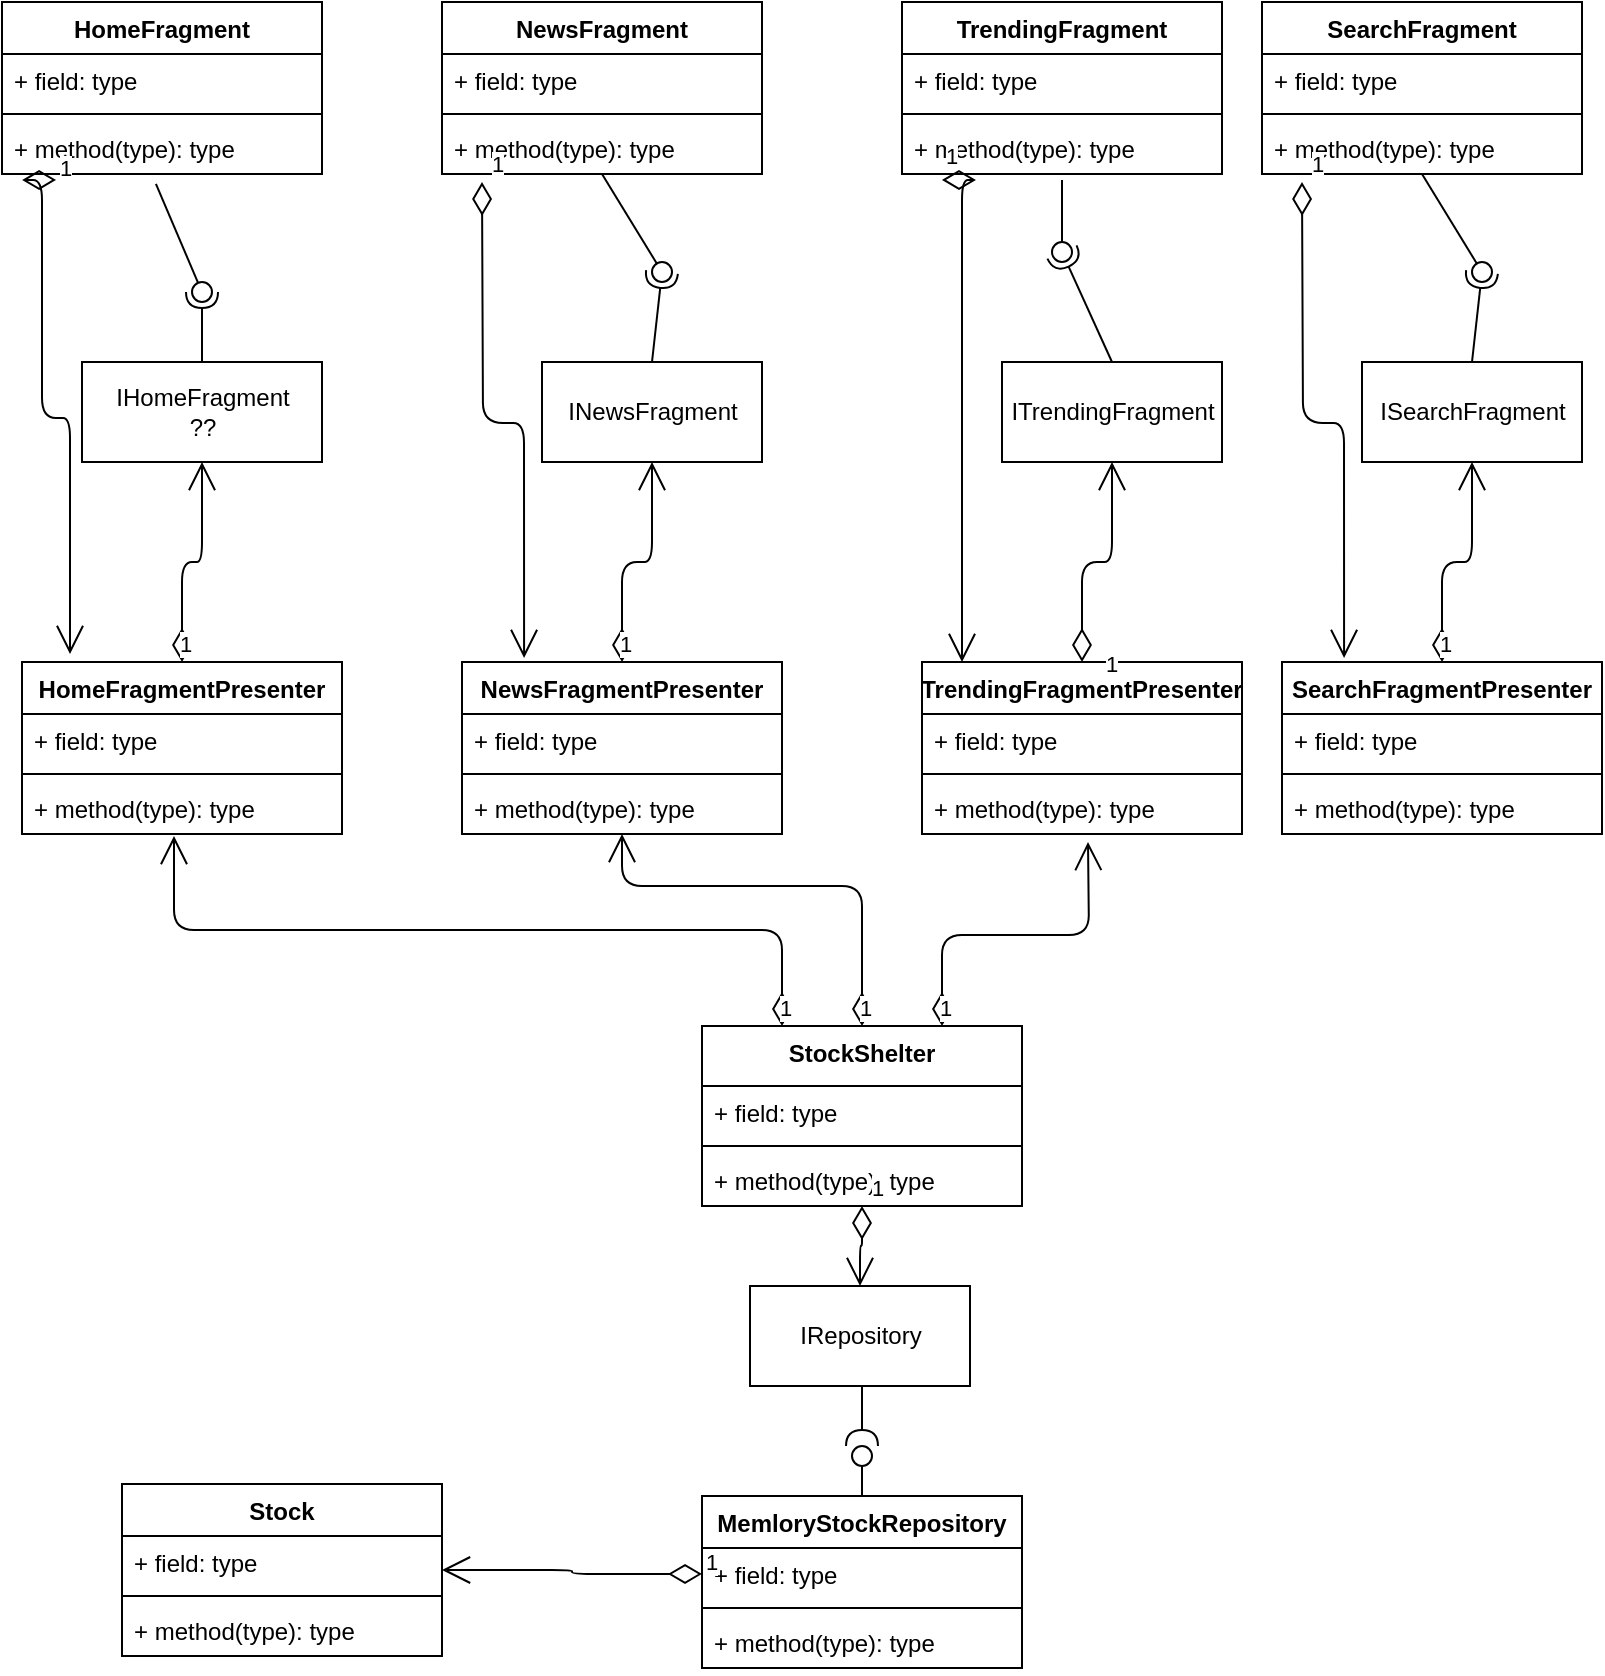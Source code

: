 <mxfile version="14.5.8" type="github"><diagram id="C5RBs43oDa-KdzZeNtuy" name="Page-1"><mxGraphModel dx="1113" dy="589" grid="1" gridSize="10" guides="1" tooltips="1" connect="1" arrows="1" fold="1" page="1" pageScale="1" pageWidth="1654" pageHeight="1169" math="0" shadow="0"><root><mxCell id="WIyWlLk6GJQsqaUBKTNV-0"/><mxCell id="WIyWlLk6GJQsqaUBKTNV-1" parent="WIyWlLk6GJQsqaUBKTNV-0"/><mxCell id="YT-Tjttr_ZJtiazZHQbc-1" value="StockShelter" style="swimlane;fontStyle=1;align=center;verticalAlign=top;childLayout=stackLayout;horizontal=1;startSize=30;horizontalStack=0;resizeParent=1;resizeParentMax=0;resizeLast=0;collapsible=1;marginBottom=0;" vertex="1" parent="WIyWlLk6GJQsqaUBKTNV-1"><mxGeometry x="400" y="522" width="160" height="90" as="geometry"/></mxCell><mxCell id="YT-Tjttr_ZJtiazZHQbc-44" value="1" style="endArrow=open;html=1;endSize=12;startArrow=diamondThin;startSize=14;startFill=0;edgeStyle=orthogonalEdgeStyle;align=left;verticalAlign=bottom;entryX=0.5;entryY=1;entryDx=0;entryDy=0;" edge="1" parent="YT-Tjttr_ZJtiazZHQbc-1" target="YT-Tjttr_ZJtiazZHQbc-9"><mxGeometry x="-1" y="3" relative="1" as="geometry"><mxPoint x="80" as="sourcePoint"/><mxPoint x="240" as="targetPoint"/><Array as="points"><mxPoint x="80" y="-70"/><mxPoint x="-40" y="-70"/></Array></mxGeometry></mxCell><mxCell id="YT-Tjttr_ZJtiazZHQbc-2" value="+ field: type" style="text;strokeColor=none;fillColor=none;align=left;verticalAlign=top;spacingLeft=4;spacingRight=4;overflow=hidden;rotatable=0;points=[[0,0.5],[1,0.5]];portConstraint=eastwest;" vertex="1" parent="YT-Tjttr_ZJtiazZHQbc-1"><mxGeometry y="30" width="160" height="26" as="geometry"/></mxCell><mxCell id="YT-Tjttr_ZJtiazZHQbc-3" value="" style="line;strokeWidth=1;fillColor=none;align=left;verticalAlign=middle;spacingTop=-1;spacingLeft=3;spacingRight=3;rotatable=0;labelPosition=right;points=[];portConstraint=eastwest;" vertex="1" parent="YT-Tjttr_ZJtiazZHQbc-1"><mxGeometry y="56" width="160" height="8" as="geometry"/></mxCell><mxCell id="YT-Tjttr_ZJtiazZHQbc-4" value="+ method(type): type" style="text;strokeColor=none;fillColor=none;align=left;verticalAlign=top;spacingLeft=4;spacingRight=4;overflow=hidden;rotatable=0;points=[[0,0.5],[1,0.5]];portConstraint=eastwest;" vertex="1" parent="YT-Tjttr_ZJtiazZHQbc-1"><mxGeometry y="64" width="160" height="26" as="geometry"/></mxCell><mxCell id="YT-Tjttr_ZJtiazZHQbc-5" value="TrendingFragmentPresenter" style="swimlane;fontStyle=1;align=center;verticalAlign=top;childLayout=stackLayout;horizontal=1;startSize=26;horizontalStack=0;resizeParent=1;resizeParentMax=0;resizeLast=0;collapsible=1;marginBottom=0;" vertex="1" parent="WIyWlLk6GJQsqaUBKTNV-1"><mxGeometry x="510" y="340" width="160" height="86" as="geometry"/></mxCell><mxCell id="YT-Tjttr_ZJtiazZHQbc-6" value="+ field: type" style="text;strokeColor=none;fillColor=none;align=left;verticalAlign=top;spacingLeft=4;spacingRight=4;overflow=hidden;rotatable=0;points=[[0,0.5],[1,0.5]];portConstraint=eastwest;" vertex="1" parent="YT-Tjttr_ZJtiazZHQbc-5"><mxGeometry y="26" width="160" height="26" as="geometry"/></mxCell><mxCell id="YT-Tjttr_ZJtiazZHQbc-7" value="" style="line;strokeWidth=1;fillColor=none;align=left;verticalAlign=middle;spacingTop=-1;spacingLeft=3;spacingRight=3;rotatable=0;labelPosition=right;points=[];portConstraint=eastwest;" vertex="1" parent="YT-Tjttr_ZJtiazZHQbc-5"><mxGeometry y="52" width="160" height="8" as="geometry"/></mxCell><mxCell id="YT-Tjttr_ZJtiazZHQbc-8" value="+ method(type): type" style="text;strokeColor=none;fillColor=none;align=left;verticalAlign=top;spacingLeft=4;spacingRight=4;overflow=hidden;rotatable=0;points=[[0,0.5],[1,0.5]];portConstraint=eastwest;" vertex="1" parent="YT-Tjttr_ZJtiazZHQbc-5"><mxGeometry y="60" width="160" height="26" as="geometry"/></mxCell><mxCell id="YT-Tjttr_ZJtiazZHQbc-9" value="NewsFragmentPresenter" style="swimlane;fontStyle=1;align=center;verticalAlign=top;childLayout=stackLayout;horizontal=1;startSize=26;horizontalStack=0;resizeParent=1;resizeParentMax=0;resizeLast=0;collapsible=1;marginBottom=0;" vertex="1" parent="WIyWlLk6GJQsqaUBKTNV-1"><mxGeometry x="280" y="340" width="160" height="86" as="geometry"/></mxCell><mxCell id="YT-Tjttr_ZJtiazZHQbc-10" value="+ field: type" style="text;strokeColor=none;fillColor=none;align=left;verticalAlign=top;spacingLeft=4;spacingRight=4;overflow=hidden;rotatable=0;points=[[0,0.5],[1,0.5]];portConstraint=eastwest;" vertex="1" parent="YT-Tjttr_ZJtiazZHQbc-9"><mxGeometry y="26" width="160" height="26" as="geometry"/></mxCell><mxCell id="YT-Tjttr_ZJtiazZHQbc-11" value="" style="line;strokeWidth=1;fillColor=none;align=left;verticalAlign=middle;spacingTop=-1;spacingLeft=3;spacingRight=3;rotatable=0;labelPosition=right;points=[];portConstraint=eastwest;" vertex="1" parent="YT-Tjttr_ZJtiazZHQbc-9"><mxGeometry y="52" width="160" height="8" as="geometry"/></mxCell><mxCell id="YT-Tjttr_ZJtiazZHQbc-12" value="+ method(type): type" style="text;strokeColor=none;fillColor=none;align=left;verticalAlign=top;spacingLeft=4;spacingRight=4;overflow=hidden;rotatable=0;points=[[0,0.5],[1,0.5]];portConstraint=eastwest;" vertex="1" parent="YT-Tjttr_ZJtiazZHQbc-9"><mxGeometry y="60" width="160" height="26" as="geometry"/></mxCell><mxCell id="YT-Tjttr_ZJtiazZHQbc-13" value="HomeFragmentPresenter" style="swimlane;fontStyle=1;align=center;verticalAlign=top;childLayout=stackLayout;horizontal=1;startSize=26;horizontalStack=0;resizeParent=1;resizeParentMax=0;resizeLast=0;collapsible=1;marginBottom=0;" vertex="1" parent="WIyWlLk6GJQsqaUBKTNV-1"><mxGeometry x="60" y="340" width="160" height="86" as="geometry"/></mxCell><mxCell id="YT-Tjttr_ZJtiazZHQbc-14" value="+ field: type" style="text;strokeColor=none;fillColor=none;align=left;verticalAlign=top;spacingLeft=4;spacingRight=4;overflow=hidden;rotatable=0;points=[[0,0.5],[1,0.5]];portConstraint=eastwest;" vertex="1" parent="YT-Tjttr_ZJtiazZHQbc-13"><mxGeometry y="26" width="160" height="26" as="geometry"/></mxCell><mxCell id="YT-Tjttr_ZJtiazZHQbc-15" value="" style="line;strokeWidth=1;fillColor=none;align=left;verticalAlign=middle;spacingTop=-1;spacingLeft=3;spacingRight=3;rotatable=0;labelPosition=right;points=[];portConstraint=eastwest;" vertex="1" parent="YT-Tjttr_ZJtiazZHQbc-13"><mxGeometry y="52" width="160" height="8" as="geometry"/></mxCell><mxCell id="YT-Tjttr_ZJtiazZHQbc-16" value="+ method(type): type" style="text;strokeColor=none;fillColor=none;align=left;verticalAlign=top;spacingLeft=4;spacingRight=4;overflow=hidden;rotatable=0;points=[[0,0.5],[1,0.5]];portConstraint=eastwest;" vertex="1" parent="YT-Tjttr_ZJtiazZHQbc-13"><mxGeometry y="60" width="160" height="26" as="geometry"/></mxCell><mxCell id="YT-Tjttr_ZJtiazZHQbc-17" value="NewsFragment" style="swimlane;fontStyle=1;align=center;verticalAlign=top;childLayout=stackLayout;horizontal=1;startSize=26;horizontalStack=0;resizeParent=1;resizeParentMax=0;resizeLast=0;collapsible=1;marginBottom=0;" vertex="1" parent="WIyWlLk6GJQsqaUBKTNV-1"><mxGeometry x="270" y="10" width="160" height="86" as="geometry"/></mxCell><mxCell id="YT-Tjttr_ZJtiazZHQbc-18" value="+ field: type" style="text;strokeColor=none;fillColor=none;align=left;verticalAlign=top;spacingLeft=4;spacingRight=4;overflow=hidden;rotatable=0;points=[[0,0.5],[1,0.5]];portConstraint=eastwest;" vertex="1" parent="YT-Tjttr_ZJtiazZHQbc-17"><mxGeometry y="26" width="160" height="26" as="geometry"/></mxCell><mxCell id="YT-Tjttr_ZJtiazZHQbc-19" value="" style="line;strokeWidth=1;fillColor=none;align=left;verticalAlign=middle;spacingTop=-1;spacingLeft=3;spacingRight=3;rotatable=0;labelPosition=right;points=[];portConstraint=eastwest;" vertex="1" parent="YT-Tjttr_ZJtiazZHQbc-17"><mxGeometry y="52" width="160" height="8" as="geometry"/></mxCell><mxCell id="YT-Tjttr_ZJtiazZHQbc-20" value="+ method(type): type" style="text;strokeColor=none;fillColor=none;align=left;verticalAlign=top;spacingLeft=4;spacingRight=4;overflow=hidden;rotatable=0;points=[[0,0.5],[1,0.5]];portConstraint=eastwest;" vertex="1" parent="YT-Tjttr_ZJtiazZHQbc-17"><mxGeometry y="60" width="160" height="26" as="geometry"/></mxCell><mxCell id="YT-Tjttr_ZJtiazZHQbc-21" value="TrendingFragment" style="swimlane;fontStyle=1;align=center;verticalAlign=top;childLayout=stackLayout;horizontal=1;startSize=26;horizontalStack=0;resizeParent=1;resizeParentMax=0;resizeLast=0;collapsible=1;marginBottom=0;" vertex="1" parent="WIyWlLk6GJQsqaUBKTNV-1"><mxGeometry x="500" y="10" width="160" height="86" as="geometry"/></mxCell><mxCell id="YT-Tjttr_ZJtiazZHQbc-22" value="+ field: type" style="text;strokeColor=none;fillColor=none;align=left;verticalAlign=top;spacingLeft=4;spacingRight=4;overflow=hidden;rotatable=0;points=[[0,0.5],[1,0.5]];portConstraint=eastwest;" vertex="1" parent="YT-Tjttr_ZJtiazZHQbc-21"><mxGeometry y="26" width="160" height="26" as="geometry"/></mxCell><mxCell id="YT-Tjttr_ZJtiazZHQbc-23" value="" style="line;strokeWidth=1;fillColor=none;align=left;verticalAlign=middle;spacingTop=-1;spacingLeft=3;spacingRight=3;rotatable=0;labelPosition=right;points=[];portConstraint=eastwest;" vertex="1" parent="YT-Tjttr_ZJtiazZHQbc-21"><mxGeometry y="52" width="160" height="8" as="geometry"/></mxCell><mxCell id="YT-Tjttr_ZJtiazZHQbc-24" value="+ method(type): type" style="text;strokeColor=none;fillColor=none;align=left;verticalAlign=top;spacingLeft=4;spacingRight=4;overflow=hidden;rotatable=0;points=[[0,0.5],[1,0.5]];portConstraint=eastwest;" vertex="1" parent="YT-Tjttr_ZJtiazZHQbc-21"><mxGeometry y="60" width="160" height="26" as="geometry"/></mxCell><mxCell id="YT-Tjttr_ZJtiazZHQbc-25" value="HomeFragment" style="swimlane;fontStyle=1;align=center;verticalAlign=top;childLayout=stackLayout;horizontal=1;startSize=26;horizontalStack=0;resizeParent=1;resizeParentMax=0;resizeLast=0;collapsible=1;marginBottom=0;" vertex="1" parent="WIyWlLk6GJQsqaUBKTNV-1"><mxGeometry x="50" y="10" width="160" height="86" as="geometry"/></mxCell><mxCell id="YT-Tjttr_ZJtiazZHQbc-26" value="+ field: type" style="text;strokeColor=none;fillColor=none;align=left;verticalAlign=top;spacingLeft=4;spacingRight=4;overflow=hidden;rotatable=0;points=[[0,0.5],[1,0.5]];portConstraint=eastwest;" vertex="1" parent="YT-Tjttr_ZJtiazZHQbc-25"><mxGeometry y="26" width="160" height="26" as="geometry"/></mxCell><mxCell id="YT-Tjttr_ZJtiazZHQbc-27" value="" style="line;strokeWidth=1;fillColor=none;align=left;verticalAlign=middle;spacingTop=-1;spacingLeft=3;spacingRight=3;rotatable=0;labelPosition=right;points=[];portConstraint=eastwest;" vertex="1" parent="YT-Tjttr_ZJtiazZHQbc-25"><mxGeometry y="52" width="160" height="8" as="geometry"/></mxCell><mxCell id="YT-Tjttr_ZJtiazZHQbc-28" value="+ method(type): type" style="text;strokeColor=none;fillColor=none;align=left;verticalAlign=top;spacingLeft=4;spacingRight=4;overflow=hidden;rotatable=0;points=[[0,0.5],[1,0.5]];portConstraint=eastwest;" vertex="1" parent="YT-Tjttr_ZJtiazZHQbc-25"><mxGeometry y="60" width="160" height="26" as="geometry"/></mxCell><mxCell id="YT-Tjttr_ZJtiazZHQbc-29" value="MemloryStockRepository" style="swimlane;fontStyle=1;align=center;verticalAlign=top;childLayout=stackLayout;horizontal=1;startSize=26;horizontalStack=0;resizeParent=1;resizeParentMax=0;resizeLast=0;collapsible=1;marginBottom=0;" vertex="1" parent="WIyWlLk6GJQsqaUBKTNV-1"><mxGeometry x="400" y="757" width="160" height="86" as="geometry"/></mxCell><mxCell id="YT-Tjttr_ZJtiazZHQbc-30" value="+ field: type" style="text;strokeColor=none;fillColor=none;align=left;verticalAlign=top;spacingLeft=4;spacingRight=4;overflow=hidden;rotatable=0;points=[[0,0.5],[1,0.5]];portConstraint=eastwest;" vertex="1" parent="YT-Tjttr_ZJtiazZHQbc-29"><mxGeometry y="26" width="160" height="26" as="geometry"/></mxCell><mxCell id="YT-Tjttr_ZJtiazZHQbc-31" value="" style="line;strokeWidth=1;fillColor=none;align=left;verticalAlign=middle;spacingTop=-1;spacingLeft=3;spacingRight=3;rotatable=0;labelPosition=right;points=[];portConstraint=eastwest;" vertex="1" parent="YT-Tjttr_ZJtiazZHQbc-29"><mxGeometry y="52" width="160" height="8" as="geometry"/></mxCell><mxCell id="YT-Tjttr_ZJtiazZHQbc-32" value="+ method(type): type" style="text;strokeColor=none;fillColor=none;align=left;verticalAlign=top;spacingLeft=4;spacingRight=4;overflow=hidden;rotatable=0;points=[[0,0.5],[1,0.5]];portConstraint=eastwest;" vertex="1" parent="YT-Tjttr_ZJtiazZHQbc-29"><mxGeometry y="60" width="160" height="26" as="geometry"/></mxCell><mxCell id="YT-Tjttr_ZJtiazZHQbc-33" value="Stock" style="swimlane;fontStyle=1;align=center;verticalAlign=top;childLayout=stackLayout;horizontal=1;startSize=26;horizontalStack=0;resizeParent=1;resizeParentMax=0;resizeLast=0;collapsible=1;marginBottom=0;" vertex="1" parent="WIyWlLk6GJQsqaUBKTNV-1"><mxGeometry x="110" y="751" width="160" height="86" as="geometry"/></mxCell><mxCell id="YT-Tjttr_ZJtiazZHQbc-34" value="+ field: type" style="text;strokeColor=none;fillColor=none;align=left;verticalAlign=top;spacingLeft=4;spacingRight=4;overflow=hidden;rotatable=0;points=[[0,0.5],[1,0.5]];portConstraint=eastwest;" vertex="1" parent="YT-Tjttr_ZJtiazZHQbc-33"><mxGeometry y="26" width="160" height="26" as="geometry"/></mxCell><mxCell id="YT-Tjttr_ZJtiazZHQbc-35" value="" style="line;strokeWidth=1;fillColor=none;align=left;verticalAlign=middle;spacingTop=-1;spacingLeft=3;spacingRight=3;rotatable=0;labelPosition=right;points=[];portConstraint=eastwest;" vertex="1" parent="YT-Tjttr_ZJtiazZHQbc-33"><mxGeometry y="52" width="160" height="8" as="geometry"/></mxCell><mxCell id="YT-Tjttr_ZJtiazZHQbc-36" value="+ method(type): type" style="text;strokeColor=none;fillColor=none;align=left;verticalAlign=top;spacingLeft=4;spacingRight=4;overflow=hidden;rotatable=0;points=[[0,0.5],[1,0.5]];portConstraint=eastwest;" vertex="1" parent="YT-Tjttr_ZJtiazZHQbc-33"><mxGeometry y="60" width="160" height="26" as="geometry"/></mxCell><mxCell id="YT-Tjttr_ZJtiazZHQbc-37" value="" style="rounded=0;orthogonalLoop=1;jettySize=auto;html=1;endArrow=none;endFill=0;exitX=0.5;exitY=0;exitDx=0;exitDy=0;" edge="1" target="YT-Tjttr_ZJtiazZHQbc-39" parent="WIyWlLk6GJQsqaUBKTNV-1" source="YT-Tjttr_ZJtiazZHQbc-29"><mxGeometry relative="1" as="geometry"><mxPoint x="330" y="637" as="sourcePoint"/></mxGeometry></mxCell><mxCell id="YT-Tjttr_ZJtiazZHQbc-38" value="" style="rounded=0;orthogonalLoop=1;jettySize=auto;html=1;endArrow=halfCircle;endFill=0;endSize=6;strokeWidth=1;" edge="1" parent="WIyWlLk6GJQsqaUBKTNV-1"><mxGeometry relative="1" as="geometry"><mxPoint x="480" y="702" as="sourcePoint"/><mxPoint x="480" y="732" as="targetPoint"/></mxGeometry></mxCell><mxCell id="YT-Tjttr_ZJtiazZHQbc-39" value="" style="ellipse;whiteSpace=wrap;html=1;fontFamily=Helvetica;fontSize=12;fontColor=#000000;align=center;strokeColor=#000000;fillColor=#ffffff;points=[];aspect=fixed;resizable=0;" vertex="1" parent="WIyWlLk6GJQsqaUBKTNV-1"><mxGeometry x="475" y="732" width="10" height="10" as="geometry"/></mxCell><mxCell id="YT-Tjttr_ZJtiazZHQbc-41" value="1" style="endArrow=open;html=1;endSize=12;startArrow=diamondThin;startSize=14;startFill=0;edgeStyle=orthogonalEdgeStyle;align=left;verticalAlign=bottom;exitX=0;exitY=0.5;exitDx=0;exitDy=0;entryX=1;entryY=0.5;entryDx=0;entryDy=0;" edge="1" parent="WIyWlLk6GJQsqaUBKTNV-1" source="YT-Tjttr_ZJtiazZHQbc-30" target="YT-Tjttr_ZJtiazZHQbc-33"><mxGeometry x="-1" y="3" relative="1" as="geometry"><mxPoint x="270" y="642" as="sourcePoint"/><mxPoint x="430" y="642" as="targetPoint"/></mxGeometry></mxCell><mxCell id="YT-Tjttr_ZJtiazZHQbc-42" value="IRepository" style="html=1;" vertex="1" parent="WIyWlLk6GJQsqaUBKTNV-1"><mxGeometry x="424" y="652" width="110" height="50" as="geometry"/></mxCell><mxCell id="YT-Tjttr_ZJtiazZHQbc-43" value="1" style="endArrow=open;html=1;endSize=12;startArrow=diamondThin;startSize=14;startFill=0;edgeStyle=orthogonalEdgeStyle;align=left;verticalAlign=bottom;exitX=0.5;exitY=1;exitDx=0;exitDy=0;entryX=0.5;entryY=0;entryDx=0;entryDy=0;" edge="1" parent="WIyWlLk6GJQsqaUBKTNV-1" source="YT-Tjttr_ZJtiazZHQbc-1" target="YT-Tjttr_ZJtiazZHQbc-42"><mxGeometry x="-1" y="3" relative="1" as="geometry"><mxPoint x="230" y="622" as="sourcePoint"/><mxPoint x="390" y="622" as="targetPoint"/></mxGeometry></mxCell><mxCell id="YT-Tjttr_ZJtiazZHQbc-45" value="1" style="endArrow=open;html=1;endSize=12;startArrow=diamondThin;startSize=14;startFill=0;edgeStyle=orthogonalEdgeStyle;align=left;verticalAlign=bottom;exitX=0.25;exitY=0;exitDx=0;exitDy=0;entryX=0.475;entryY=1.038;entryDx=0;entryDy=0;entryPerimeter=0;" edge="1" parent="WIyWlLk6GJQsqaUBKTNV-1" source="YT-Tjttr_ZJtiazZHQbc-1" target="YT-Tjttr_ZJtiazZHQbc-16"><mxGeometry x="-1" y="3" relative="1" as="geometry"><mxPoint x="230" y="492" as="sourcePoint"/><mxPoint x="390" y="492" as="targetPoint"/></mxGeometry></mxCell><mxCell id="YT-Tjttr_ZJtiazZHQbc-46" value="1" style="endArrow=open;html=1;endSize=12;startArrow=diamondThin;startSize=14;startFill=0;edgeStyle=orthogonalEdgeStyle;align=left;verticalAlign=bottom;exitX=0.75;exitY=0;exitDx=0;exitDy=0;" edge="1" parent="WIyWlLk6GJQsqaUBKTNV-1" source="YT-Tjttr_ZJtiazZHQbc-1"><mxGeometry x="-1" y="3" relative="1" as="geometry"><mxPoint x="230" y="492" as="sourcePoint"/><mxPoint x="593" y="430" as="targetPoint"/></mxGeometry></mxCell><mxCell id="YT-Tjttr_ZJtiazZHQbc-47" value="&lt;div&gt;IHomeFragment&lt;/div&gt;&lt;div&gt;??&lt;br&gt;&lt;/div&gt;" style="html=1;" vertex="1" parent="WIyWlLk6GJQsqaUBKTNV-1"><mxGeometry x="90" y="190" width="120" height="50" as="geometry"/></mxCell><mxCell id="YT-Tjttr_ZJtiazZHQbc-48" value="INewsFragment" style="html=1;" vertex="1" parent="WIyWlLk6GJQsqaUBKTNV-1"><mxGeometry x="320" y="190" width="110" height="50" as="geometry"/></mxCell><mxCell id="YT-Tjttr_ZJtiazZHQbc-49" value="ITrendingFragment" style="html=1;" vertex="1" parent="WIyWlLk6GJQsqaUBKTNV-1"><mxGeometry x="550" y="190" width="110" height="50" as="geometry"/></mxCell><mxCell id="YT-Tjttr_ZJtiazZHQbc-50" value="" style="rounded=0;orthogonalLoop=1;jettySize=auto;html=1;endArrow=none;endFill=0;exitX=0.481;exitY=1.192;exitDx=0;exitDy=0;exitPerimeter=0;" edge="1" target="YT-Tjttr_ZJtiazZHQbc-52" parent="WIyWlLk6GJQsqaUBKTNV-1" source="YT-Tjttr_ZJtiazZHQbc-28"><mxGeometry relative="1" as="geometry"><mxPoint x="130" y="155" as="sourcePoint"/></mxGeometry></mxCell><mxCell id="YT-Tjttr_ZJtiazZHQbc-51" value="" style="rounded=0;orthogonalLoop=1;jettySize=auto;html=1;endArrow=halfCircle;endFill=0;entryX=0.5;entryY=0.5;entryDx=0;entryDy=0;endSize=6;strokeWidth=1;exitX=0.5;exitY=0;exitDx=0;exitDy=0;" edge="1" target="YT-Tjttr_ZJtiazZHQbc-52" parent="WIyWlLk6GJQsqaUBKTNV-1" source="YT-Tjttr_ZJtiazZHQbc-47"><mxGeometry relative="1" as="geometry"><mxPoint x="170" y="155" as="sourcePoint"/></mxGeometry></mxCell><mxCell id="YT-Tjttr_ZJtiazZHQbc-52" value="" style="ellipse;whiteSpace=wrap;html=1;fontFamily=Helvetica;fontSize=12;fontColor=#000000;align=center;strokeColor=#000000;fillColor=#ffffff;points=[];aspect=fixed;resizable=0;" vertex="1" parent="WIyWlLk6GJQsqaUBKTNV-1"><mxGeometry x="145" y="150" width="10" height="10" as="geometry"/></mxCell><mxCell id="YT-Tjttr_ZJtiazZHQbc-53" value="" style="rounded=0;orthogonalLoop=1;jettySize=auto;html=1;endArrow=none;endFill=0;exitX=0.5;exitY=1;exitDx=0;exitDy=0;" edge="1" target="YT-Tjttr_ZJtiazZHQbc-55" parent="WIyWlLk6GJQsqaUBKTNV-1" source="YT-Tjttr_ZJtiazZHQbc-17"><mxGeometry relative="1" as="geometry"><mxPoint x="360" y="145" as="sourcePoint"/></mxGeometry></mxCell><mxCell id="YT-Tjttr_ZJtiazZHQbc-54" value="" style="rounded=0;orthogonalLoop=1;jettySize=auto;html=1;endArrow=halfCircle;endFill=0;entryX=0.5;entryY=0.5;entryDx=0;entryDy=0;endSize=6;strokeWidth=1;exitX=0.5;exitY=0;exitDx=0;exitDy=0;" edge="1" target="YT-Tjttr_ZJtiazZHQbc-55" parent="WIyWlLk6GJQsqaUBKTNV-1" source="YT-Tjttr_ZJtiazZHQbc-48"><mxGeometry relative="1" as="geometry"><mxPoint x="400" y="145" as="sourcePoint"/></mxGeometry></mxCell><mxCell id="YT-Tjttr_ZJtiazZHQbc-55" value="" style="ellipse;whiteSpace=wrap;html=1;fontFamily=Helvetica;fontSize=12;fontColor=#000000;align=center;strokeColor=#000000;fillColor=#ffffff;points=[];aspect=fixed;resizable=0;" vertex="1" parent="WIyWlLk6GJQsqaUBKTNV-1"><mxGeometry x="375" y="140" width="10" height="10" as="geometry"/></mxCell><mxCell id="YT-Tjttr_ZJtiazZHQbc-56" value="" style="rounded=0;orthogonalLoop=1;jettySize=auto;html=1;endArrow=none;endFill=0;exitX=0.5;exitY=1.115;exitDx=0;exitDy=0;exitPerimeter=0;" edge="1" target="YT-Tjttr_ZJtiazZHQbc-58" parent="WIyWlLk6GJQsqaUBKTNV-1" source="YT-Tjttr_ZJtiazZHQbc-24"><mxGeometry relative="1" as="geometry"><mxPoint x="485" y="135" as="sourcePoint"/></mxGeometry></mxCell><mxCell id="YT-Tjttr_ZJtiazZHQbc-57" value="" style="rounded=0;orthogonalLoop=1;jettySize=auto;html=1;endArrow=halfCircle;endFill=0;endSize=6;strokeWidth=1;exitX=0.5;exitY=0;exitDx=0;exitDy=0;" edge="1" parent="WIyWlLk6GJQsqaUBKTNV-1" source="YT-Tjttr_ZJtiazZHQbc-49"><mxGeometry relative="1" as="geometry"><mxPoint x="525" y="135" as="sourcePoint"/><mxPoint x="580" y="135" as="targetPoint"/></mxGeometry></mxCell><mxCell id="YT-Tjttr_ZJtiazZHQbc-58" value="" style="ellipse;whiteSpace=wrap;html=1;fontFamily=Helvetica;fontSize=12;fontColor=#000000;align=center;strokeColor=#000000;fillColor=#ffffff;points=[];aspect=fixed;resizable=0;" vertex="1" parent="WIyWlLk6GJQsqaUBKTNV-1"><mxGeometry x="575" y="130" width="10" height="10" as="geometry"/></mxCell><mxCell id="YT-Tjttr_ZJtiazZHQbc-59" value="1" style="endArrow=open;html=1;endSize=12;startArrow=diamondThin;startSize=14;startFill=0;edgeStyle=orthogonalEdgeStyle;align=left;verticalAlign=bottom;exitX=0.169;exitY=1.115;exitDx=0;exitDy=0;exitPerimeter=0;entryX=0.15;entryY=-0.047;entryDx=0;entryDy=0;entryPerimeter=0;" edge="1" parent="WIyWlLk6GJQsqaUBKTNV-1" source="YT-Tjttr_ZJtiazZHQbc-28" target="YT-Tjttr_ZJtiazZHQbc-13"><mxGeometry x="-1" y="3" relative="1" as="geometry"><mxPoint x="60" y="150" as="sourcePoint"/><mxPoint x="220" y="150" as="targetPoint"/><Array as="points"><mxPoint x="70" y="99"/><mxPoint x="70" y="218"/><mxPoint x="84" y="218"/></Array></mxGeometry></mxCell><mxCell id="YT-Tjttr_ZJtiazZHQbc-60" value="1" style="endArrow=open;html=1;endSize=12;startArrow=diamondThin;startSize=14;startFill=0;edgeStyle=orthogonalEdgeStyle;align=left;verticalAlign=bottom;entryX=0.194;entryY=-0.023;entryDx=0;entryDy=0;entryPerimeter=0;" edge="1" parent="WIyWlLk6GJQsqaUBKTNV-1" target="YT-Tjttr_ZJtiazZHQbc-9"><mxGeometry x="-1" y="3" relative="1" as="geometry"><mxPoint x="290" y="100" as="sourcePoint"/><mxPoint x="450" y="100" as="targetPoint"/></mxGeometry></mxCell><mxCell id="YT-Tjttr_ZJtiazZHQbc-61" value="1" style="endArrow=open;html=1;endSize=12;startArrow=diamondThin;startSize=14;startFill=0;edgeStyle=orthogonalEdgeStyle;align=left;verticalAlign=bottom;exitX=0.125;exitY=1.115;exitDx=0;exitDy=0;exitPerimeter=0;entryX=0.125;entryY=0;entryDx=0;entryDy=0;entryPerimeter=0;" edge="1" parent="WIyWlLk6GJQsqaUBKTNV-1" source="YT-Tjttr_ZJtiazZHQbc-24" target="YT-Tjttr_ZJtiazZHQbc-5"><mxGeometry x="-1" y="3" relative="1" as="geometry"><mxPoint x="510" y="210" as="sourcePoint"/><mxPoint x="670" y="210" as="targetPoint"/><Array as="points"><mxPoint x="530" y="99"/></Array></mxGeometry></mxCell><mxCell id="YT-Tjttr_ZJtiazZHQbc-62" value="1" style="endArrow=open;html=1;endSize=12;startArrow=diamondThin;startSize=14;startFill=0;edgeStyle=orthogonalEdgeStyle;align=left;verticalAlign=bottom;exitX=0.5;exitY=0;exitDx=0;exitDy=0;entryX=0.5;entryY=1;entryDx=0;entryDy=0;" edge="1" parent="WIyWlLk6GJQsqaUBKTNV-1" source="YT-Tjttr_ZJtiazZHQbc-13" target="YT-Tjttr_ZJtiazZHQbc-47"><mxGeometry x="-1" y="3" relative="1" as="geometry"><mxPoint x="130" y="300" as="sourcePoint"/><mxPoint x="290" y="300" as="targetPoint"/></mxGeometry></mxCell><mxCell id="YT-Tjttr_ZJtiazZHQbc-63" value="1" style="endArrow=open;html=1;endSize=12;startArrow=diamondThin;startSize=14;startFill=0;edgeStyle=orthogonalEdgeStyle;align=left;verticalAlign=bottom;exitX=0.5;exitY=0;exitDx=0;exitDy=0;entryX=0.5;entryY=1;entryDx=0;entryDy=0;" edge="1" parent="WIyWlLk6GJQsqaUBKTNV-1" source="YT-Tjttr_ZJtiazZHQbc-9" target="YT-Tjttr_ZJtiazZHQbc-48"><mxGeometry x="-1" y="3" relative="1" as="geometry"><mxPoint x="390" y="290" as="sourcePoint"/><mxPoint x="390" y="250" as="targetPoint"/></mxGeometry></mxCell><mxCell id="YT-Tjttr_ZJtiazZHQbc-64" value="1" style="endArrow=open;html=1;endSize=12;startArrow=diamondThin;startSize=14;startFill=0;edgeStyle=orthogonalEdgeStyle;align=left;verticalAlign=bottom;entryX=0.5;entryY=1;entryDx=0;entryDy=0;exitX=0.5;exitY=0;exitDx=0;exitDy=0;" edge="1" parent="WIyWlLk6GJQsqaUBKTNV-1" source="YT-Tjttr_ZJtiazZHQbc-5" target="YT-Tjttr_ZJtiazZHQbc-49"><mxGeometry x="-1" y="-14" relative="1" as="geometry"><mxPoint x="590" y="330" as="sourcePoint"/><mxPoint x="680" y="300" as="targetPoint"/><mxPoint x="-4" y="10" as="offset"/></mxGeometry></mxCell><mxCell id="YT-Tjttr_ZJtiazZHQbc-65" value="SearchFragmentPresenter" style="swimlane;fontStyle=1;align=center;verticalAlign=top;childLayout=stackLayout;horizontal=1;startSize=26;horizontalStack=0;resizeParent=1;resizeParentMax=0;resizeLast=0;collapsible=1;marginBottom=0;" vertex="1" parent="WIyWlLk6GJQsqaUBKTNV-1"><mxGeometry x="690" y="340" width="160" height="86" as="geometry"/></mxCell><mxCell id="YT-Tjttr_ZJtiazZHQbc-66" value="+ field: type" style="text;strokeColor=none;fillColor=none;align=left;verticalAlign=top;spacingLeft=4;spacingRight=4;overflow=hidden;rotatable=0;points=[[0,0.5],[1,0.5]];portConstraint=eastwest;" vertex="1" parent="YT-Tjttr_ZJtiazZHQbc-65"><mxGeometry y="26" width="160" height="26" as="geometry"/></mxCell><mxCell id="YT-Tjttr_ZJtiazZHQbc-67" value="" style="line;strokeWidth=1;fillColor=none;align=left;verticalAlign=middle;spacingTop=-1;spacingLeft=3;spacingRight=3;rotatable=0;labelPosition=right;points=[];portConstraint=eastwest;" vertex="1" parent="YT-Tjttr_ZJtiazZHQbc-65"><mxGeometry y="52" width="160" height="8" as="geometry"/></mxCell><mxCell id="YT-Tjttr_ZJtiazZHQbc-68" value="+ method(type): type" style="text;strokeColor=none;fillColor=none;align=left;verticalAlign=top;spacingLeft=4;spacingRight=4;overflow=hidden;rotatable=0;points=[[0,0.5],[1,0.5]];portConstraint=eastwest;" vertex="1" parent="YT-Tjttr_ZJtiazZHQbc-65"><mxGeometry y="60" width="160" height="26" as="geometry"/></mxCell><mxCell id="YT-Tjttr_ZJtiazZHQbc-69" value="SearchFragment" style="swimlane;fontStyle=1;align=center;verticalAlign=top;childLayout=stackLayout;horizontal=1;startSize=26;horizontalStack=0;resizeParent=1;resizeParentMax=0;resizeLast=0;collapsible=1;marginBottom=0;" vertex="1" parent="WIyWlLk6GJQsqaUBKTNV-1"><mxGeometry x="680" y="10" width="160" height="86" as="geometry"/></mxCell><mxCell id="YT-Tjttr_ZJtiazZHQbc-70" value="+ field: type" style="text;strokeColor=none;fillColor=none;align=left;verticalAlign=top;spacingLeft=4;spacingRight=4;overflow=hidden;rotatable=0;points=[[0,0.5],[1,0.5]];portConstraint=eastwest;" vertex="1" parent="YT-Tjttr_ZJtiazZHQbc-69"><mxGeometry y="26" width="160" height="26" as="geometry"/></mxCell><mxCell id="YT-Tjttr_ZJtiazZHQbc-71" value="" style="line;strokeWidth=1;fillColor=none;align=left;verticalAlign=middle;spacingTop=-1;spacingLeft=3;spacingRight=3;rotatable=0;labelPosition=right;points=[];portConstraint=eastwest;" vertex="1" parent="YT-Tjttr_ZJtiazZHQbc-69"><mxGeometry y="52" width="160" height="8" as="geometry"/></mxCell><mxCell id="YT-Tjttr_ZJtiazZHQbc-72" value="+ method(type): type" style="text;strokeColor=none;fillColor=none;align=left;verticalAlign=top;spacingLeft=4;spacingRight=4;overflow=hidden;rotatable=0;points=[[0,0.5],[1,0.5]];portConstraint=eastwest;" vertex="1" parent="YT-Tjttr_ZJtiazZHQbc-69"><mxGeometry y="60" width="160" height="26" as="geometry"/></mxCell><mxCell id="YT-Tjttr_ZJtiazZHQbc-73" value="ISearchFragment" style="html=1;" vertex="1" parent="WIyWlLk6GJQsqaUBKTNV-1"><mxGeometry x="730" y="190" width="110" height="50" as="geometry"/></mxCell><mxCell id="YT-Tjttr_ZJtiazZHQbc-74" value="" style="rounded=0;orthogonalLoop=1;jettySize=auto;html=1;endArrow=none;endFill=0;exitX=0.5;exitY=1;exitDx=0;exitDy=0;" edge="1" parent="WIyWlLk6GJQsqaUBKTNV-1" source="YT-Tjttr_ZJtiazZHQbc-69" target="YT-Tjttr_ZJtiazZHQbc-76"><mxGeometry relative="1" as="geometry"><mxPoint x="770" y="145" as="sourcePoint"/></mxGeometry></mxCell><mxCell id="YT-Tjttr_ZJtiazZHQbc-75" value="" style="rounded=0;orthogonalLoop=1;jettySize=auto;html=1;endArrow=halfCircle;endFill=0;entryX=0.5;entryY=0.5;entryDx=0;entryDy=0;endSize=6;strokeWidth=1;exitX=0.5;exitY=0;exitDx=0;exitDy=0;" edge="1" parent="WIyWlLk6GJQsqaUBKTNV-1" source="YT-Tjttr_ZJtiazZHQbc-73" target="YT-Tjttr_ZJtiazZHQbc-76"><mxGeometry relative="1" as="geometry"><mxPoint x="810" y="145" as="sourcePoint"/></mxGeometry></mxCell><mxCell id="YT-Tjttr_ZJtiazZHQbc-76" value="" style="ellipse;whiteSpace=wrap;html=1;fontFamily=Helvetica;fontSize=12;fontColor=#000000;align=center;strokeColor=#000000;fillColor=#ffffff;points=[];aspect=fixed;resizable=0;" vertex="1" parent="WIyWlLk6GJQsqaUBKTNV-1"><mxGeometry x="785" y="140" width="10" height="10" as="geometry"/></mxCell><mxCell id="YT-Tjttr_ZJtiazZHQbc-77" value="1" style="endArrow=open;html=1;endSize=12;startArrow=diamondThin;startSize=14;startFill=0;edgeStyle=orthogonalEdgeStyle;align=left;verticalAlign=bottom;entryX=0.194;entryY=-0.023;entryDx=0;entryDy=0;entryPerimeter=0;" edge="1" parent="WIyWlLk6GJQsqaUBKTNV-1" target="YT-Tjttr_ZJtiazZHQbc-65"><mxGeometry x="-1" y="3" relative="1" as="geometry"><mxPoint x="700" y="100" as="sourcePoint"/><mxPoint x="860" y="100" as="targetPoint"/></mxGeometry></mxCell><mxCell id="YT-Tjttr_ZJtiazZHQbc-78" value="1" style="endArrow=open;html=1;endSize=12;startArrow=diamondThin;startSize=14;startFill=0;edgeStyle=orthogonalEdgeStyle;align=left;verticalAlign=bottom;exitX=0.5;exitY=0;exitDx=0;exitDy=0;entryX=0.5;entryY=1;entryDx=0;entryDy=0;" edge="1" parent="WIyWlLk6GJQsqaUBKTNV-1" source="YT-Tjttr_ZJtiazZHQbc-65" target="YT-Tjttr_ZJtiazZHQbc-73"><mxGeometry x="-1" y="3" relative="1" as="geometry"><mxPoint x="800" y="290" as="sourcePoint"/><mxPoint x="800" y="250" as="targetPoint"/></mxGeometry></mxCell></root></mxGraphModel></diagram></mxfile>